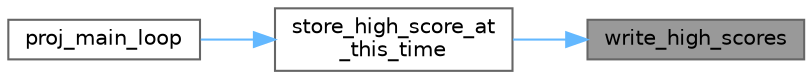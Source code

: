 digraph "write_high_scores"
{
 // LATEX_PDF_SIZE
  bgcolor="transparent";
  edge [fontname=Helvetica,fontsize=10,labelfontname=Helvetica,labelfontsize=10];
  node [fontname=Helvetica,fontsize=10,shape=box,height=0.2,width=0.4];
  rankdir="RL";
  Node1 [id="Node000001",label="write_high_scores",height=0.2,width=0.4,color="gray40", fillcolor="grey60", style="filled", fontcolor="black",tooltip="Writes the high scores to the file."];
  Node1 -> Node2 [id="edge1_Node000001_Node000002",dir="back",color="steelblue1",style="solid",tooltip=" "];
  Node2 [id="Node000002",label="store_high_score_at\l_this_time",height=0.2,width=0.4,color="grey40", fillcolor="white", style="filled",URL="$game__state_8c.html#ac05b2eb6acb6c4f562706b860b367919",tooltip="Stores the high score at the current time."];
  Node2 -> Node3 [id="edge2_Node000002_Node000003",dir="back",color="steelblue1",style="solid",tooltip=" "];
  Node3 [id="Node000003",label="proj_main_loop",height=0.2,width=0.4,color="grey40", fillcolor="white", style="filled",URL="$main_8c.html#a2a16f651eccbd248e1ad3b3b924b143b",tooltip="Main loop of the game."];
}
